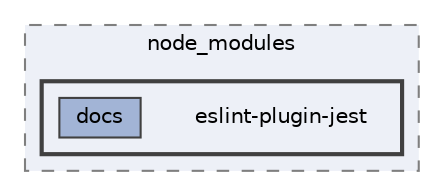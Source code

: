 digraph "pkiclassroomrescheduler/src/main/frontend/node_modules/eslint-plugin-jest"
{
 // LATEX_PDF_SIZE
  bgcolor="transparent";
  edge [fontname=Helvetica,fontsize=10,labelfontname=Helvetica,labelfontsize=10];
  node [fontname=Helvetica,fontsize=10,shape=box,height=0.2,width=0.4];
  compound=true
  subgraph clusterdir_72953eda66ccb3a2722c28e1c3e6c23b {
    graph [ bgcolor="#edf0f7", pencolor="grey50", label="node_modules", fontname=Helvetica,fontsize=10 style="filled,dashed", URL="dir_72953eda66ccb3a2722c28e1c3e6c23b.html",tooltip=""]
  subgraph clusterdir_00dbe9cee1a26d3067d6ca3b20e368dd {
    graph [ bgcolor="#edf0f7", pencolor="grey25", label="", fontname=Helvetica,fontsize=10 style="filled,bold", URL="dir_00dbe9cee1a26d3067d6ca3b20e368dd.html",tooltip=""]
    dir_00dbe9cee1a26d3067d6ca3b20e368dd [shape=plaintext, label="eslint-plugin-jest"];
  dir_507779d67b6033eb75b47b6e6e1ed128 [label="docs", fillcolor="#a2b4d6", color="grey25", style="filled", URL="dir_507779d67b6033eb75b47b6e6e1ed128.html",tooltip=""];
  }
  }
}
